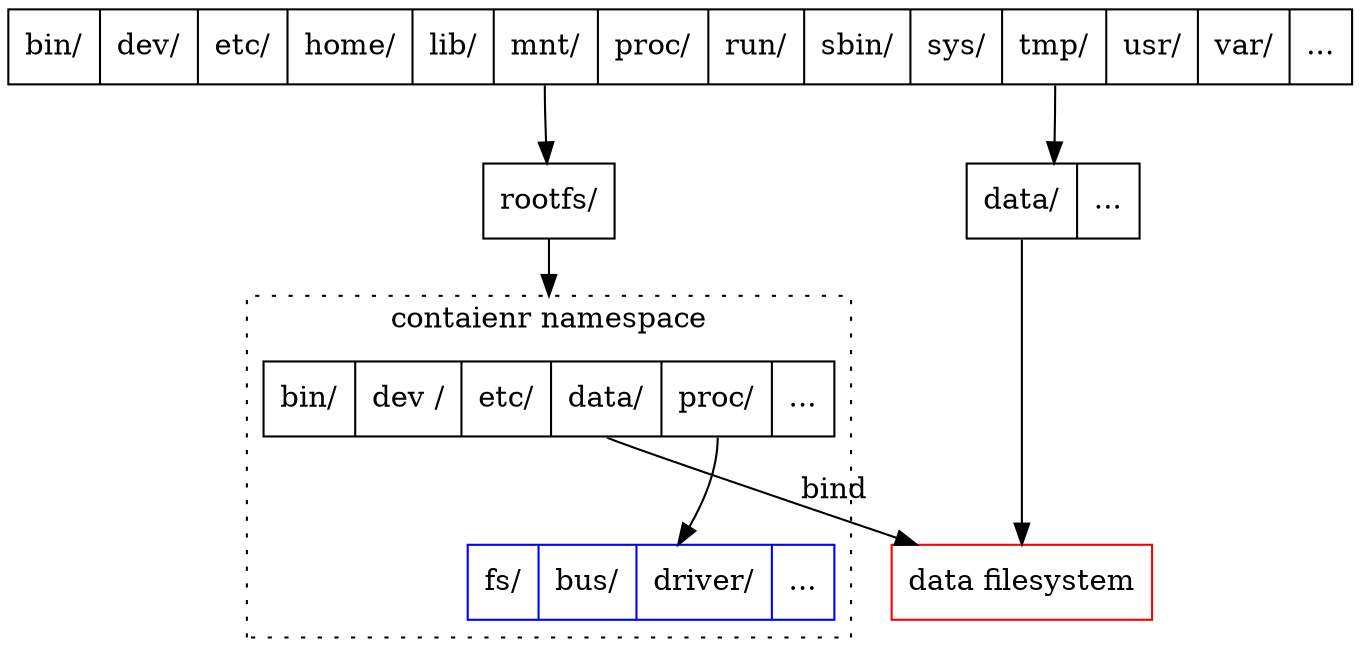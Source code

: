 digraph G {
    rankdir = TB
    nodesep = 0.05
    node [shape=record]
    // If the top-level graph has the compound attribute set to true, dot will
    // allow edges connecting nodes and clusters.
    compound = true

    rootfs [label = "bin/ |dev/ | <etc> etc/ |home/ | lib/ | <mnt> mnt/ | <proc> proc/ |run/ |sbin/ | sys/ | <tmp> tmp/ |<usr> usr/ | <var> var/ | ..."]

    tmpfs [label = "<data> data/ | ..." ]
    rootfs:tmp -> tmpfs

    {rank=same; tmpfs; containerfs}

    containerfs [label="rootfs/"]

    // root [label="/"]
    // root -> rootfs 
    rootfs:mnt -> containerfs

    subgraph cluster0 {
        style=invis
        datafs [label = "data filesystem", color=red]
    }
    tmpfs:data -> datafs [weight=2]

    subgraph cluster1 {
        label = "contaienr namespace"
        style = dotted
        // containerroot [label="/"]
        containerrootfs [label="bin/ | dev / | etc/ | <data> data/ | <proc> proc/ |..."]
        // containerroot -> containerrootfs
        containerrootfs:data -> datafs [label="bind"]
        procfs [label = "fs/ | bus/ | driver/ | ...", color=blue]
        containerrootfs:proc -> procfs
    }
    containerfs -> containerrootfs [lhead=cluster1]
}
